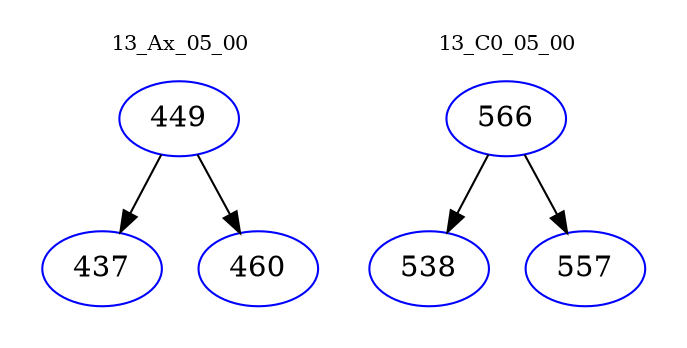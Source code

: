 digraph{
subgraph cluster_0 {
color = white
label = "13_Ax_05_00";
fontsize=10;
T0_449 [label="449", color="blue"]
T0_449 -> T0_437 [color="black"]
T0_437 [label="437", color="blue"]
T0_449 -> T0_460 [color="black"]
T0_460 [label="460", color="blue"]
}
subgraph cluster_1 {
color = white
label = "13_C0_05_00";
fontsize=10;
T1_566 [label="566", color="blue"]
T1_566 -> T1_538 [color="black"]
T1_538 [label="538", color="blue"]
T1_566 -> T1_557 [color="black"]
T1_557 [label="557", color="blue"]
}
}
